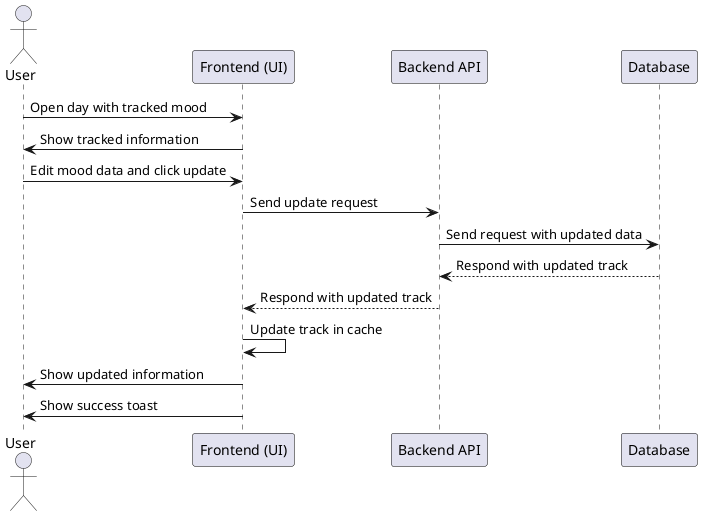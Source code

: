 @startuml

skinparam participant {
    FontColor black
    BorderColor black
}

actor User

participant "Frontend (UI)" as UI
participant "Backend API" as API
participant "Database" as DB

User -> UI : Open day with tracked mood
UI -> User : Show tracked information

User -> UI : Edit mood data and click update
UI -> API : Send update request
API -> DB : Send request with updated data
DB --> API : Respond with updated track
API --> UI : Respond with updated track

UI -> UI : Update track in cache
UI -> User : Show updated information
UI -> User : Show success toast

@enduml
